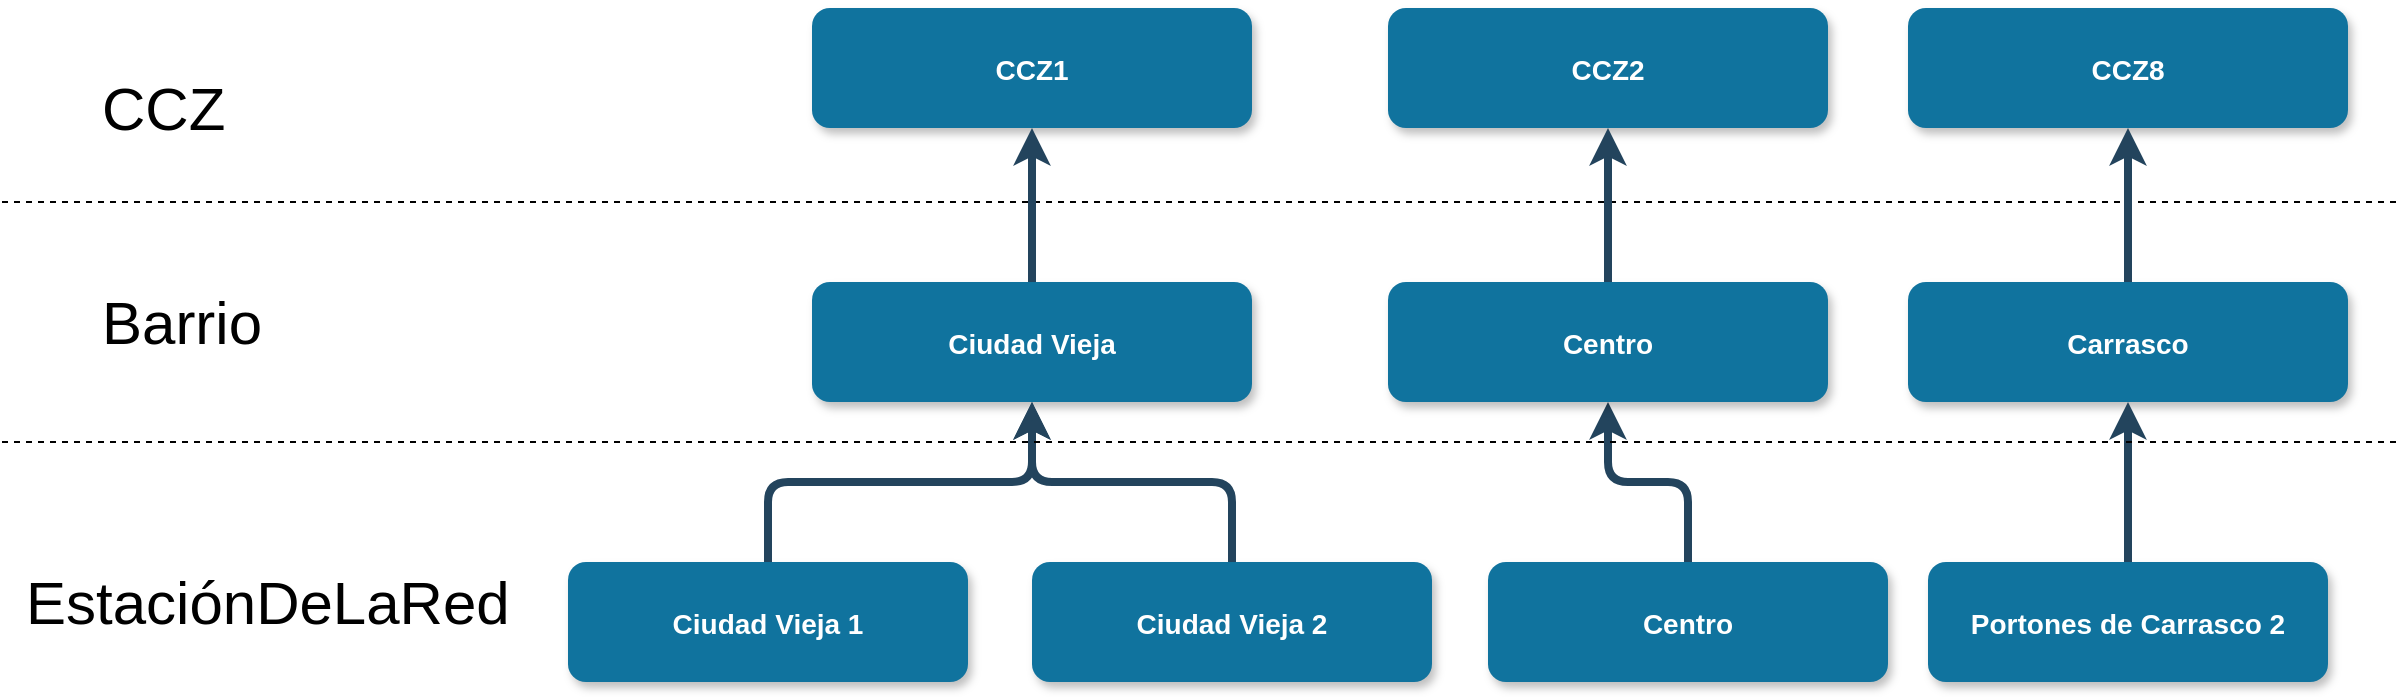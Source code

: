 <mxfile pages="1" version="11.2.5" type="device"><diagram name="Page-1" id="97916047-d0de-89f5-080d-49f4d83e522f"><mxGraphModel dx="1310" dy="970" grid="1" gridSize="10" guides="1" tooltips="1" connect="1" arrows="1" fold="1" page="1" pageScale="1.5" pageWidth="1169" pageHeight="827" background="#ffffff" math="0" shadow="0"><root><mxCell id="0"/><mxCell id="1" parent="0"/><mxCell id="3" value="Ciudad Vieja" style="rounded=1;fillColor=#10739E;strokeColor=none;shadow=1;gradientColor=none;fontStyle=1;fontColor=#FFFFFF;fontSize=14;" parent="1" vertex="1"><mxGeometry x="565" y="520" width="220" height="60" as="geometry"/></mxCell><mxCell id="4" value="Ciudad Vieja 1" style="rounded=1;fillColor=#10739E;strokeColor=none;shadow=1;gradientColor=none;fontStyle=1;fontColor=#FFFFFF;fontSize=14;" parent="1" vertex="1"><mxGeometry x="443" y="660" width="200" height="60" as="geometry"/></mxCell><mxCell id="5" value="Ciudad Vieja 2" style="rounded=1;fillColor=#10739E;strokeColor=none;shadow=1;gradientColor=none;fontStyle=1;fontColor=#FFFFFF;fontSize=14;" parent="1" vertex="1"><mxGeometry x="675" y="660" width="200" height="60" as="geometry"/></mxCell><mxCell id="6" value="Centro" style="rounded=1;fillColor=#10739E;strokeColor=none;shadow=1;gradientColor=none;fontStyle=1;fontColor=#FFFFFF;fontSize=14;" parent="1" vertex="1"><mxGeometry x="903" y="660" width="200" height="60" as="geometry"/></mxCell><mxCell id="30" value="" style="edgeStyle=elbowEdgeStyle;elbow=vertical;strokeWidth=4;endArrow=none;endFill=0;fontStyle=1;strokeColor=#23445D;startArrow=classic;startFill=1;" parent="1" source="3" target="5" edge="1"><mxGeometry x="-75" y="370" width="100" height="100" as="geometry"><mxPoint x="-75" y="470" as="sourcePoint"/><mxPoint x="25" y="370" as="targetPoint"/></mxGeometry></mxCell><mxCell id="31" value="" style="edgeStyle=elbowEdgeStyle;elbow=vertical;strokeWidth=4;endArrow=none;endFill=0;fontStyle=1;strokeColor=#23445D;startArrow=classic;startFill=1;" parent="1" source="3" target="4" edge="1"><mxGeometry x="-75" y="370" width="100" height="100" as="geometry"><mxPoint x="-75" y="470" as="sourcePoint"/><mxPoint x="25" y="370" as="targetPoint"/></mxGeometry></mxCell><mxCell id="32" value="" style="edgeStyle=elbowEdgeStyle;elbow=vertical;strokeWidth=4;endArrow=none;endFill=0;fontStyle=1;strokeColor=#23445D;exitX=0.5;exitY=1;exitDx=0;exitDy=0;startArrow=classic;startFill=1;" parent="1" source="NQ0rVokurpIIM-F7yqAu-32" target="6" edge="1"><mxGeometry x="-75" y="370" width="100" height="100" as="geometry"><mxPoint x="-75" y="470" as="sourcePoint"/><mxPoint x="25" y="370" as="targetPoint"/></mxGeometry></mxCell><mxCell id="QTA3s74rvzCE8CfixDN--55" value="Carrasco" style="rounded=1;fillColor=#10739E;strokeColor=none;shadow=1;gradientColor=none;fontStyle=1;fontColor=#FFFFFF;fontSize=14;" parent="1" vertex="1"><mxGeometry x="1113" y="520" width="220" height="60" as="geometry"/></mxCell><mxCell id="QTA3s74rvzCE8CfixDN--58" value="Portones de Carrasco 2" style="rounded=1;fillColor=#10739E;strokeColor=none;shadow=1;gradientColor=none;fontStyle=1;fontColor=#FFFFFF;fontSize=14;" parent="1" vertex="1"><mxGeometry x="1123" y="660" width="200" height="60" as="geometry"/></mxCell><mxCell id="QTA3s74rvzCE8CfixDN--62" value="" style="edgeStyle=elbowEdgeStyle;elbow=vertical;strokeWidth=4;endArrow=none;endFill=0;fontStyle=1;strokeColor=#23445D;startArrow=classic;startFill=1;" parent="1" source="QTA3s74rvzCE8CfixDN--55" target="QTA3s74rvzCE8CfixDN--58" edge="1"><mxGeometry x="655" y="370" width="100" height="100" as="geometry"><mxPoint x="655" y="470" as="sourcePoint"/><mxPoint x="755" y="370" as="targetPoint"/></mxGeometry></mxCell><mxCell id="QTA3s74rvzCE8CfixDN--69" value="" style="endArrow=none;dashed=1;html=1;" parent="1" edge="1"><mxGeometry width="50" height="50" relative="1" as="geometry"><mxPoint x="160" y="600" as="sourcePoint"/><mxPoint x="1360" y="600" as="targetPoint"/></mxGeometry></mxCell><mxCell id="QTA3s74rvzCE8CfixDN--79" value="&lt;font size=&quot;1&quot;&gt;&lt;span style=&quot;font-size: 30px&quot;&gt;Barrio&lt;/span&gt;&lt;/font&gt;" style="text;html=1;resizable=0;points=[];autosize=1;align=left;verticalAlign=top;spacingTop=-4;" parent="1" vertex="1"><mxGeometry x="208" y="520" width="100" height="20" as="geometry"/></mxCell><mxCell id="QTA3s74rvzCE8CfixDN--80" value="&lt;span style=&quot;font-size: 30px&quot;&gt;EstaciónDeLaRed&lt;br&gt;&lt;/span&gt;" style="text;html=1;resizable=0;points=[];autosize=1;align=left;verticalAlign=top;spacingTop=-4;" parent="1" vertex="1"><mxGeometry x="170" y="660" width="260" height="20" as="geometry"/></mxCell><mxCell id="NQ0rVokurpIIM-F7yqAu-32" value="Centro" style="rounded=1;fillColor=#10739E;strokeColor=none;shadow=1;gradientColor=none;fontStyle=1;fontColor=#FFFFFF;fontSize=14;" parent="1" vertex="1"><mxGeometry x="853" y="520" width="220" height="60" as="geometry"/></mxCell><mxCell id="wMQ99ytwTY1OGn9Gt0B3-32" value="&lt;font size=&quot;1&quot;&gt;&lt;span style=&quot;font-size: 30px&quot;&gt;CCZ&lt;/span&gt;&lt;/font&gt;" style="text;html=1;resizable=0;points=[];autosize=1;align=left;verticalAlign=top;spacingTop=-4;" vertex="1" parent="1"><mxGeometry x="208" y="413" width="80" height="20" as="geometry"/></mxCell><mxCell id="wMQ99ytwTY1OGn9Gt0B3-34" value="" style="endArrow=none;dashed=1;html=1;" edge="1" parent="1"><mxGeometry width="50" height="50" relative="1" as="geometry"><mxPoint x="160" y="480" as="sourcePoint"/><mxPoint x="1360" y="480" as="targetPoint"/></mxGeometry></mxCell><mxCell id="wMQ99ytwTY1OGn9Gt0B3-35" value="CCZ1" style="rounded=1;fillColor=#10739E;strokeColor=none;shadow=1;gradientColor=none;fontStyle=1;fontColor=#FFFFFF;fontSize=14;" vertex="1" parent="1"><mxGeometry x="565" y="383" width="220" height="60" as="geometry"/></mxCell><mxCell id="wMQ99ytwTY1OGn9Gt0B3-36" value="CCZ8" style="rounded=1;fillColor=#10739E;strokeColor=none;shadow=1;gradientColor=none;fontStyle=1;fontColor=#FFFFFF;fontSize=14;" vertex="1" parent="1"><mxGeometry x="1113" y="383" width="220" height="60" as="geometry"/></mxCell><mxCell id="wMQ99ytwTY1OGn9Gt0B3-37" value="CCZ2" style="rounded=1;fillColor=#10739E;strokeColor=none;shadow=1;gradientColor=none;fontStyle=1;fontColor=#FFFFFF;fontSize=14;" vertex="1" parent="1"><mxGeometry x="853" y="383" width="220" height="60" as="geometry"/></mxCell><mxCell id="wMQ99ytwTY1OGn9Gt0B3-38" value="" style="edgeStyle=elbowEdgeStyle;elbow=vertical;strokeWidth=4;endArrow=none;endFill=0;fontStyle=1;strokeColor=#23445D;startArrow=classic;startFill=1;exitX=0.5;exitY=1;exitDx=0;exitDy=0;entryX=0.5;entryY=0;entryDx=0;entryDy=0;" edge="1" parent="1" source="wMQ99ytwTY1OGn9Gt0B3-35" target="3"><mxGeometry x="-65" y="380" width="100" height="100" as="geometry"><mxPoint x="685" y="590" as="sourcePoint"/><mxPoint x="553" y="670" as="targetPoint"/></mxGeometry></mxCell><mxCell id="wMQ99ytwTY1OGn9Gt0B3-39" value="" style="edgeStyle=elbowEdgeStyle;elbow=vertical;strokeWidth=4;endArrow=none;endFill=0;fontStyle=1;strokeColor=#23445D;startArrow=classic;startFill=1;exitX=0.5;exitY=1;exitDx=0;exitDy=0;entryX=0.5;entryY=0;entryDx=0;entryDy=0;" edge="1" parent="1" source="wMQ99ytwTY1OGn9Gt0B3-37" target="NQ0rVokurpIIM-F7yqAu-32"><mxGeometry x="280" y="400" width="100" height="100" as="geometry"><mxPoint x="1020" y="463.333" as="sourcePoint"/><mxPoint x="1020" y="540" as="targetPoint"/></mxGeometry></mxCell><mxCell id="wMQ99ytwTY1OGn9Gt0B3-40" value="" style="edgeStyle=elbowEdgeStyle;elbow=vertical;strokeWidth=4;endArrow=none;endFill=0;fontStyle=1;strokeColor=#23445D;startArrow=classic;startFill=1;exitX=0.5;exitY=1;exitDx=0;exitDy=0;entryX=0.5;entryY=0;entryDx=0;entryDy=0;" edge="1" parent="1" source="wMQ99ytwTY1OGn9Gt0B3-36" target="QTA3s74rvzCE8CfixDN--55"><mxGeometry x="596.5" y="430" width="100" height="100" as="geometry"><mxPoint x="1279.833" y="473.333" as="sourcePoint"/><mxPoint x="1279.833" y="550" as="targetPoint"/></mxGeometry></mxCell></root></mxGraphModel></diagram></mxfile>